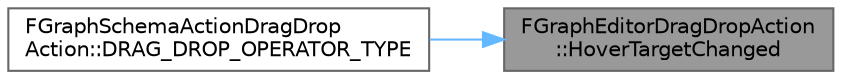 digraph "FGraphEditorDragDropAction::HoverTargetChanged"
{
 // INTERACTIVE_SVG=YES
 // LATEX_PDF_SIZE
  bgcolor="transparent";
  edge [fontname=Helvetica,fontsize=10,labelfontname=Helvetica,labelfontsize=10];
  node [fontname=Helvetica,fontsize=10,shape=box,height=0.2,width=0.4];
  rankdir="RL";
  Node1 [id="Node000001",label="FGraphEditorDragDropAction\l::HoverTargetChanged",height=0.2,width=0.4,color="gray40", fillcolor="grey60", style="filled", fontcolor="black",tooltip=" "];
  Node1 -> Node2 [id="edge1_Node000001_Node000002",dir="back",color="steelblue1",style="solid",tooltip=" "];
  Node2 [id="Node000002",label="FGraphSchemaActionDragDrop\lAction::DRAG_DROP_OPERATOR_TYPE",height=0.2,width=0.4,color="grey40", fillcolor="white", style="filled",URL="$d3/d9c/classFGraphSchemaActionDragDropAction.html#a9f56dc16dc15cb013dd4a2802757600a",tooltip=" "];
}
